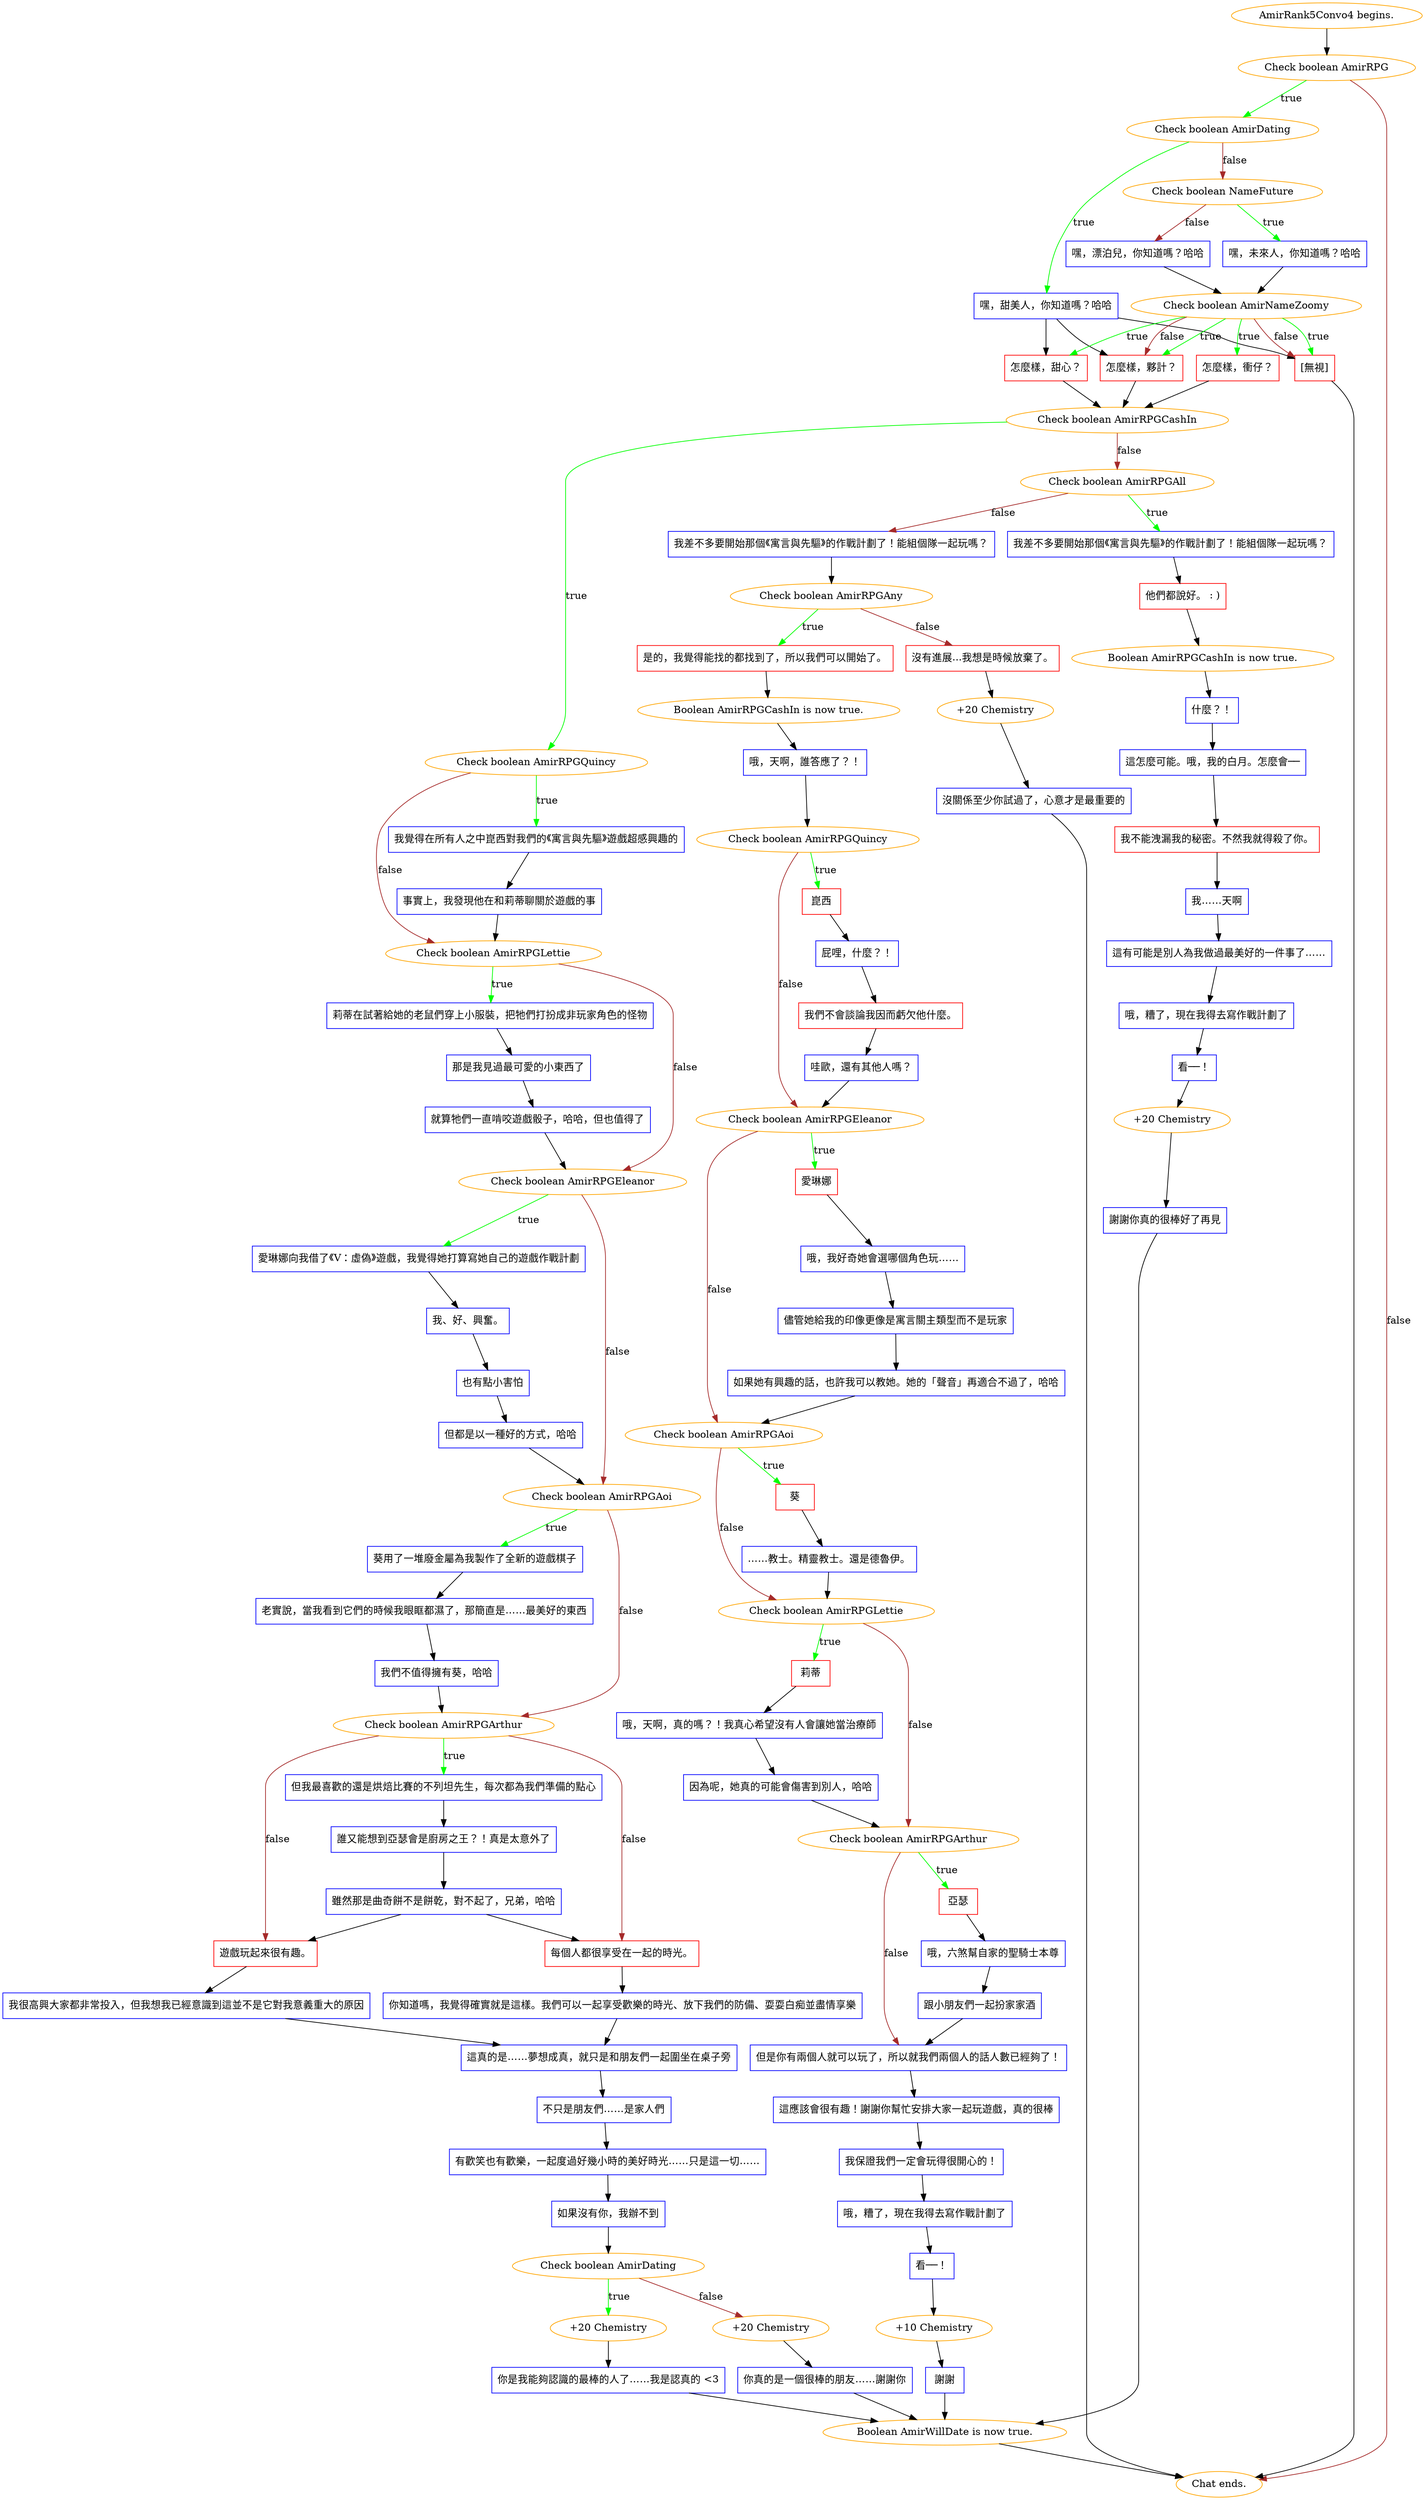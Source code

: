 digraph {
	"AmirRank5Convo4 begins." [color=orange];
		"AmirRank5Convo4 begins." -> j1873986939;
	j1873986939 [label="Check boolean AmirRPG",color=orange];
		j1873986939 -> j43191877 [label=true,color=green];
		j1873986939 -> "Chat ends." [label=false,color=brown];
	j43191877 [label="Check boolean AmirDating",color=orange];
		j43191877 -> j2883316339 [label=true,color=green];
		j43191877 -> j1671112374 [label=false,color=brown];
	"Chat ends." [color=orange];
	j2883316339 [label="嘿，甜美人，你知道嗎？哈哈",shape=box,color=blue];
		j2883316339 -> j3685689985;
		j2883316339 -> j3172847184;
		j2883316339 -> j3102889003;
	j1671112374 [label="Check boolean NameFuture",color=orange];
		j1671112374 -> j2378469477 [label=true,color=green];
		j1671112374 -> j3431212825 [label=false,color=brown];
	j3685689985 [label="怎麼樣，甜心？",shape=box,color=red];
		j3685689985 -> j2764744817;
	j3172847184 [label="怎麼樣，夥計？",shape=box,color=red];
		j3172847184 -> j2764744817;
	j3102889003 [label="[無視]",shape=box,color=red];
		j3102889003 -> "Chat ends.";
	j2378469477 [label="嘿，未來人，你知道嗎？哈哈",shape=box,color=blue];
		j2378469477 -> j1659394248;
	j3431212825 [label="嘿，漂泊兒，你知道嗎？哈哈",shape=box,color=blue];
		j3431212825 -> j1659394248;
	j2764744817 [label="Check boolean AmirRPGCashIn",color=orange];
		j2764744817 -> j24204605 [label=true,color=green];
		j2764744817 -> j1067821991 [label=false,color=brown];
	j1659394248 [label="Check boolean AmirNameZoomy",color=orange];
		j1659394248 -> j3685689985 [label=true,color=green];
		j1659394248 -> j3963940875 [label=true,color=green];
		j1659394248 -> j3172847184 [label=true,color=green];
		j1659394248 -> j3102889003 [label=true,color=green];
		j1659394248 -> j3172847184 [label=false,color=brown];
		j1659394248 -> j3102889003 [label=false,color=brown];
	j24204605 [label="Check boolean AmirRPGQuincy",color=orange];
		j24204605 -> j1135185989 [label=true,color=green];
		j24204605 -> j3247779401 [label=false,color=brown];
	j1067821991 [label="Check boolean AmirRPGAll",color=orange];
		j1067821991 -> j2822273186 [label=true,color=green];
		j1067821991 -> j2144275445 [label=false,color=brown];
	j3963940875 [label="怎麼樣，衝仔？",shape=box,color=red];
		j3963940875 -> j2764744817;
	j1135185989 [label="我覺得在所有人之中崑西對我們的《寓言與先驅》遊戲超感興趣的",shape=box,color=blue];
		j1135185989 -> j132834041;
	j3247779401 [label="Check boolean AmirRPGLettie",color=orange];
		j3247779401 -> j2370068514 [label=true,color=green];
		j3247779401 -> j3931330636 [label=false,color=brown];
	j2822273186 [label="我差不多要開始那個《寓言與先驅》的作戰計劃了！能組個隊一起玩嗎？",shape=box,color=blue];
		j2822273186 -> j2023572612;
	j2144275445 [label="我差不多要開始那個《寓言與先驅》的作戰計劃了！能組個隊一起玩嗎？",shape=box,color=blue];
		j2144275445 -> j1807647523;
	j132834041 [label="事實上，我發現他在和莉蒂聊關於遊戲的事",shape=box,color=blue];
		j132834041 -> j3247779401;
	j2370068514 [label="莉蒂在試著給她的老鼠們穿上小服裝，把牠們打扮成非玩家角色的怪物",shape=box,color=blue];
		j2370068514 -> j2010807863;
	j3931330636 [label="Check boolean AmirRPGEleanor",color=orange];
		j3931330636 -> j2061594329 [label=true,color=green];
		j3931330636 -> j1934026461 [label=false,color=brown];
	j2023572612 [label="他們都說好。 : )",shape=box,color=red];
		j2023572612 -> j4070601289;
	j1807647523 [label="Check boolean AmirRPGAny",color=orange];
		j1807647523 -> j1495598996 [label=true,color=green];
		j1807647523 -> j1842399324 [label=false,color=brown];
	j2010807863 [label="那是我見過最可愛的小東西了",shape=box,color=blue];
		j2010807863 -> j3471112558;
	j2061594329 [label="愛琳娜向我借了《V：虛偽》遊戲，我覺得她打算寫她自己的遊戲作戰計劃",shape=box,color=blue];
		j2061594329 -> j1503936858;
	j1934026461 [label="Check boolean AmirRPGAoi",color=orange];
		j1934026461 -> j727655394 [label=true,color=green];
		j1934026461 -> j2802485785 [label=false,color=brown];
	j4070601289 [label="Boolean AmirRPGCashIn is now true.",color=orange];
		j4070601289 -> j3435034868;
	j1495598996 [label="是的，我覺得能找的都找到了，所以我們可以開始了。",shape=box,color=red];
		j1495598996 -> j2834385725;
	j1842399324 [label="沒有進展...我想是時候放棄了。",shape=box,color=red];
		j1842399324 -> j4035071525;
	j3471112558 [label="就算牠們一直啃咬遊戲骰子，哈哈，但也值得了",shape=box,color=blue];
		j3471112558 -> j3931330636;
	j1503936858 [label="我、好、興奮。",shape=box,color=blue];
		j1503936858 -> j1244060102;
	j727655394 [label="葵用了一堆廢金屬為我製作了全新的遊戲棋子",shape=box,color=blue];
		j727655394 -> j1808912691;
	j2802485785 [label="Check boolean AmirRPGArthur",color=orange];
		j2802485785 -> j2647590675 [label=true,color=green];
		j2802485785 -> j1682859627 [label=false,color=brown];
		j2802485785 -> j1145436372 [label=false,color=brown];
	j3435034868 [label="什麼？！",shape=box,color=blue];
		j3435034868 -> j29035902;
	j2834385725 [label="Boolean AmirRPGCashIn is now true.",color=orange];
		j2834385725 -> j3391428479;
	j4035071525 [label="+20 Chemistry",color=orange];
		j4035071525 -> j1722313977;
	j1244060102 [label="也有點小害怕",shape=box,color=blue];
		j1244060102 -> j2608501285;
	j1808912691 [label="老實說，當我看到它們的時候我眼眶都濕了，那簡直是……最美好的東西",shape=box,color=blue];
		j1808912691 -> j4048590147;
	j2647590675 [label="但我最喜歡的還是烘焙比賽的不列坦先生，每次都為我們準備的點心",shape=box,color=blue];
		j2647590675 -> j2987673903;
	j1682859627 [label="遊戲玩起來很有趣。",shape=box,color=red];
		j1682859627 -> j3498262809;
	j1145436372 [label="每個人都很享受在一起的時光。",shape=box,color=red];
		j1145436372 -> j2979927161;
	j29035902 [label="這怎麼可能。哦，我的白月。怎麼會──",shape=box,color=blue];
		j29035902 -> j3097963644;
	j3391428479 [label="哦，天啊，誰答應了？！",shape=box,color=blue];
		j3391428479 -> j652497461;
	j1722313977 [label="沒關係至少你試過了，心意才是最重要的",shape=box,color=blue];
		j1722313977 -> "Chat ends.";
	j2608501285 [label="但都是以一種好的方式，哈哈",shape=box,color=blue];
		j2608501285 -> j1934026461;
	j4048590147 [label="我們不值得擁有葵，哈哈",shape=box,color=blue];
		j4048590147 -> j2802485785;
	j2987673903 [label="誰又能想到亞瑟會是廚房之王？！真是太意外了",shape=box,color=blue];
		j2987673903 -> j999300778;
	j3498262809 [label="我很高興大家都非常投入，但我想我已經意識到這並不是它對我意義重大的原因",shape=box,color=blue];
		j3498262809 -> j2523701577;
	j2979927161 [label="你知道嗎，我覺得確實就是這樣。我們可以一起享受歡樂的時光、放下我們的防備、耍耍白痴並盡情享樂",shape=box,color=blue];
		j2979927161 -> j2523701577;
	j3097963644 [label="我不能洩漏我的秘密。不然我就得殺了你。",shape=box,color=red];
		j3097963644 -> j1082505155;
	j652497461 [label="Check boolean AmirRPGQuincy",color=orange];
		j652497461 -> j1650135354 [label=true,color=green];
		j652497461 -> j3007899053 [label=false,color=brown];
	j999300778 [label="雖然那是曲奇餅不是餅乾，對不起了，兄弟，哈哈",shape=box,color=blue];
		j999300778 -> j1682859627;
		j999300778 -> j1145436372;
	j2523701577 [label="這真的是……夢想成真，就只是和朋友們一起圍坐在桌子旁",shape=box,color=blue];
		j2523701577 -> j4100982703;
	j1082505155 [label="我……天啊",shape=box,color=blue];
		j1082505155 -> j1071865947;
	j1650135354 [label="崑西",shape=box,color=red];
		j1650135354 -> j3349942965;
	j3007899053 [label="Check boolean AmirRPGEleanor",color=orange];
		j3007899053 -> j2094722201 [label=true,color=green];
		j3007899053 -> j999572931 [label=false,color=brown];
	j4100982703 [label="不只是朋友們……是家人們",shape=box,color=blue];
		j4100982703 -> j3066869098;
	j1071865947 [label="這有可能是別人為我做過最美好的一件事了……",shape=box,color=blue];
		j1071865947 -> j2337772003;
	j3349942965 [label="屁哩，什麼？！",shape=box,color=blue];
		j3349942965 -> j1543115657;
	j2094722201 [label="愛琳娜",shape=box,color=red];
		j2094722201 -> j2613770784;
	j999572931 [label="Check boolean AmirRPGAoi",color=orange];
		j999572931 -> j269891333 [label=true,color=green];
		j999572931 -> j3747410780 [label=false,color=brown];
	j3066869098 [label="有歡笑也有歡樂，一起度過好幾小時的美好時光……只是這一切……",shape=box,color=blue];
		j3066869098 -> j2156697980;
	j2337772003 [label="哦，糟了，現在我得去寫作戰計劃了",shape=box,color=blue];
		j2337772003 -> j1987173830;
	j1543115657 [label="我們不會談論我因而虧欠他什麼。",shape=box,color=red];
		j1543115657 -> j2004789024;
	j2613770784 [label="哦，我好奇她會選哪個角色玩……",shape=box,color=blue];
		j2613770784 -> j4256592790;
	j269891333 [label="葵",shape=box,color=red];
		j269891333 -> j1261142190;
	j3747410780 [label="Check boolean AmirRPGLettie",color=orange];
		j3747410780 -> j40399473 [label=true,color=green];
		j3747410780 -> j2094063887 [label=false,color=brown];
	j2156697980 [label="如果沒有你，我辦不到",shape=box,color=blue];
		j2156697980 -> j2285115828;
	j1987173830 [label="看──！",shape=box,color=blue];
		j1987173830 -> j2452399647;
	j2004789024 [label="哇歐，還有其他人嗎？",shape=box,color=blue];
		j2004789024 -> j3007899053;
	j4256592790 [label="儘管她給我的印像更像是寓言關主類型而不是玩家",shape=box,color=blue];
		j4256592790 -> j2718237513;
	j1261142190 [label="……教士。精靈教士。還是德魯伊。",shape=box,color=blue];
		j1261142190 -> j3747410780;
	j40399473 [label="莉蒂",shape=box,color=red];
		j40399473 -> j3577595263;
	j2094063887 [label="Check boolean AmirRPGArthur",color=orange];
		j2094063887 -> j3938662283 [label=true,color=green];
		j2094063887 -> j2136803714 [label=false,color=brown];
	j2285115828 [label="Check boolean AmirDating",color=orange];
		j2285115828 -> j412218367 [label=true,color=green];
		j2285115828 -> j649827216 [label=false,color=brown];
	j2452399647 [label="+20 Chemistry",color=orange];
		j2452399647 -> j1014685254;
	j2718237513 [label="如果她有興趣的話，也許我可以教她。她的「聲音」再適合不過了，哈哈",shape=box,color=blue];
		j2718237513 -> j999572931;
	j3577595263 [label="哦，天啊，真的嗎？！我真心希望沒有人會讓她當治療師",shape=box,color=blue];
		j3577595263 -> j2828617064;
	j3938662283 [label="亞瑟",shape=box,color=red];
		j3938662283 -> j2752468539;
	j2136803714 [label="但是你有兩個人就可以玩了，所以就我們兩個人的話人數已經夠了！",shape=box,color=blue];
		j2136803714 -> j1427582230;
	j412218367 [label="+20 Chemistry",color=orange];
		j412218367 -> j1340027914;
	j649827216 [label="+20 Chemistry",color=orange];
		j649827216 -> j690077594;
	j1014685254 [label="謝謝你真的很棒好了再見",shape=box,color=blue];
		j1014685254 -> j1538486228;
	j2828617064 [label="因為呢，她真的可能會傷害到別人，哈哈",shape=box,color=blue];
		j2828617064 -> j2094063887;
	j2752468539 [label="哦，六煞幫自家的聖騎士本尊",shape=box,color=blue];
		j2752468539 -> j1661757145;
	j1427582230 [label="這應該會很有趣！謝謝你幫忙安排大家一起玩遊戲，真的很棒",shape=box,color=blue];
		j1427582230 -> j82236593;
	j1340027914 [label="你是我能夠認識的最棒的人了……我是認真的 <3",shape=box,color=blue];
		j1340027914 -> j1538486228;
	j690077594 [label="你真的是一個很棒的朋友……謝謝你",shape=box,color=blue];
		j690077594 -> j1538486228;
	j1538486228 [label="Boolean AmirWillDate is now true.",color=orange];
		j1538486228 -> "Chat ends.";
	j1661757145 [label="跟小朋友們一起扮家家酒",shape=box,color=blue];
		j1661757145 -> j2136803714;
	j82236593 [label="我保證我們一定會玩得很開心的！",shape=box,color=blue];
		j82236593 -> j4201466495;
	j4201466495 [label="哦，糟了，現在我得去寫作戰計劃了",shape=box,color=blue];
		j4201466495 -> j3883186186;
	j3883186186 [label="看──！",shape=box,color=blue];
		j3883186186 -> j4265856250;
	j4265856250 [label="+10 Chemistry",color=orange];
		j4265856250 -> j175188067;
	j175188067 [label="謝謝",shape=box,color=blue];
		j175188067 -> j1538486228;
}